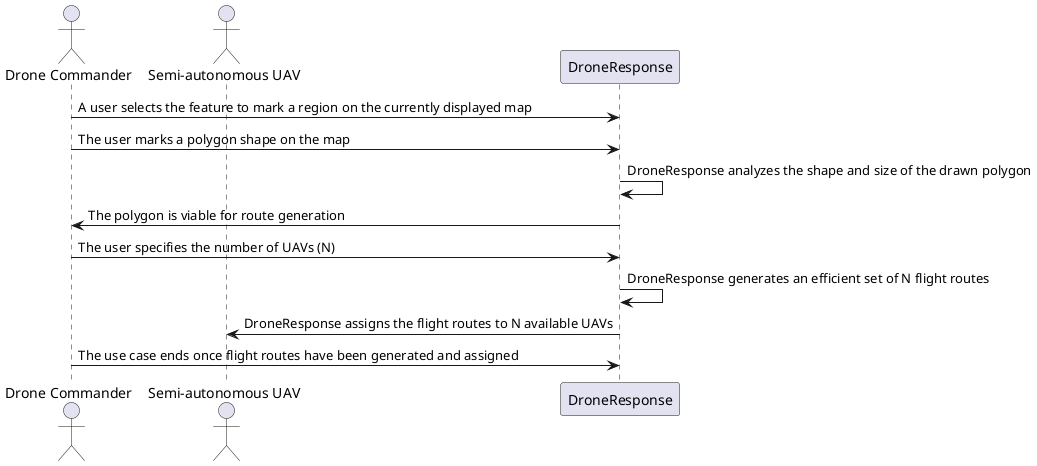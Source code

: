 @startuml "Generate Flight Routes for Area Coverage"

actor "Drone Commander" as DC
actor "Semi-autonomous UAV" as UAV
participant "DroneResponse" as DR

DC -> DR: A user selects the feature to mark a region on the currently displayed map
DC -> DR: The user marks a polygon shape on the map
DR -> DR: DroneResponse analyzes the shape and size of the drawn polygon
DR -> DC: The polygon is viable for route generation
DC -> DR: The user specifies the number of UAVs (N)
DR -> DR: DroneResponse generates an efficient set of N flight routes
DR -> UAV: DroneResponse assigns the flight routes to N available UAVs
DC -> DR: The use case ends once flight routes have been generated and assigned

@enduml
